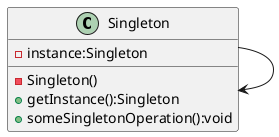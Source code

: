 @startuml
class Singleton {
-instance:Singleton
-Singleton()
+getInstance():Singleton
+someSingletonOperation():void
}
Singleton -> Singleton
@enduml